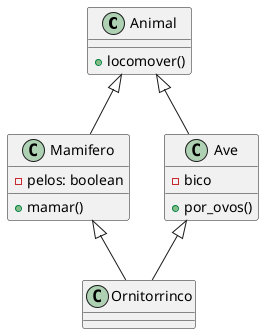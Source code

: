 @startuml
  class Animal{
    +locomover()
  }

  class Mamifero{
    -pelos: boolean
    +mamar()
  }

  class Ave{
    -bico
    +por_ovos()
  }

  Animal <|-- Mamifero
  Animal <|-- Ave

  Mamifero <|-- Ornitorrinco
  Ave <|-- Ornitorrinco
@enduml